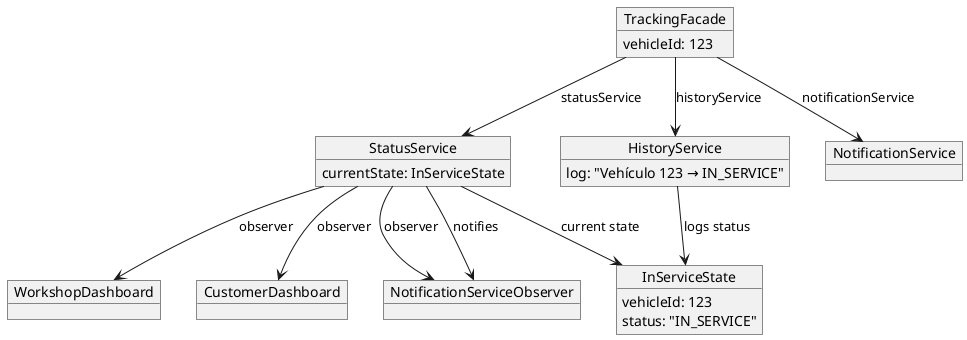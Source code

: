@startuml Monitoring BC Object Diagram

object "InServiceState" as State_InService {
  vehicleId: 123
  status: "IN_SERVICE"
}

object StatusService {
  currentState: InServiceState
}

object HistoryService {
  log: "Vehículo 123 → IN_SERVICE"
}

object NotificationService

object WorkshopDashboard
object CustomerDashboard
object NotificationServiceObserver

StatusService --> WorkshopDashboard : observer
StatusService --> CustomerDashboard : observer
StatusService --> NotificationServiceObserver : observer

object TrackingFacade {
  vehicleId: 123
}

TrackingFacade --> StatusService : statusService
TrackingFacade --> HistoryService : historyService
TrackingFacade --> NotificationService : notificationService

StatusService --> State_InService : current state
StatusService --> NotificationServiceObserver : notifies
HistoryService --> State_InService : logs status

@enduml
